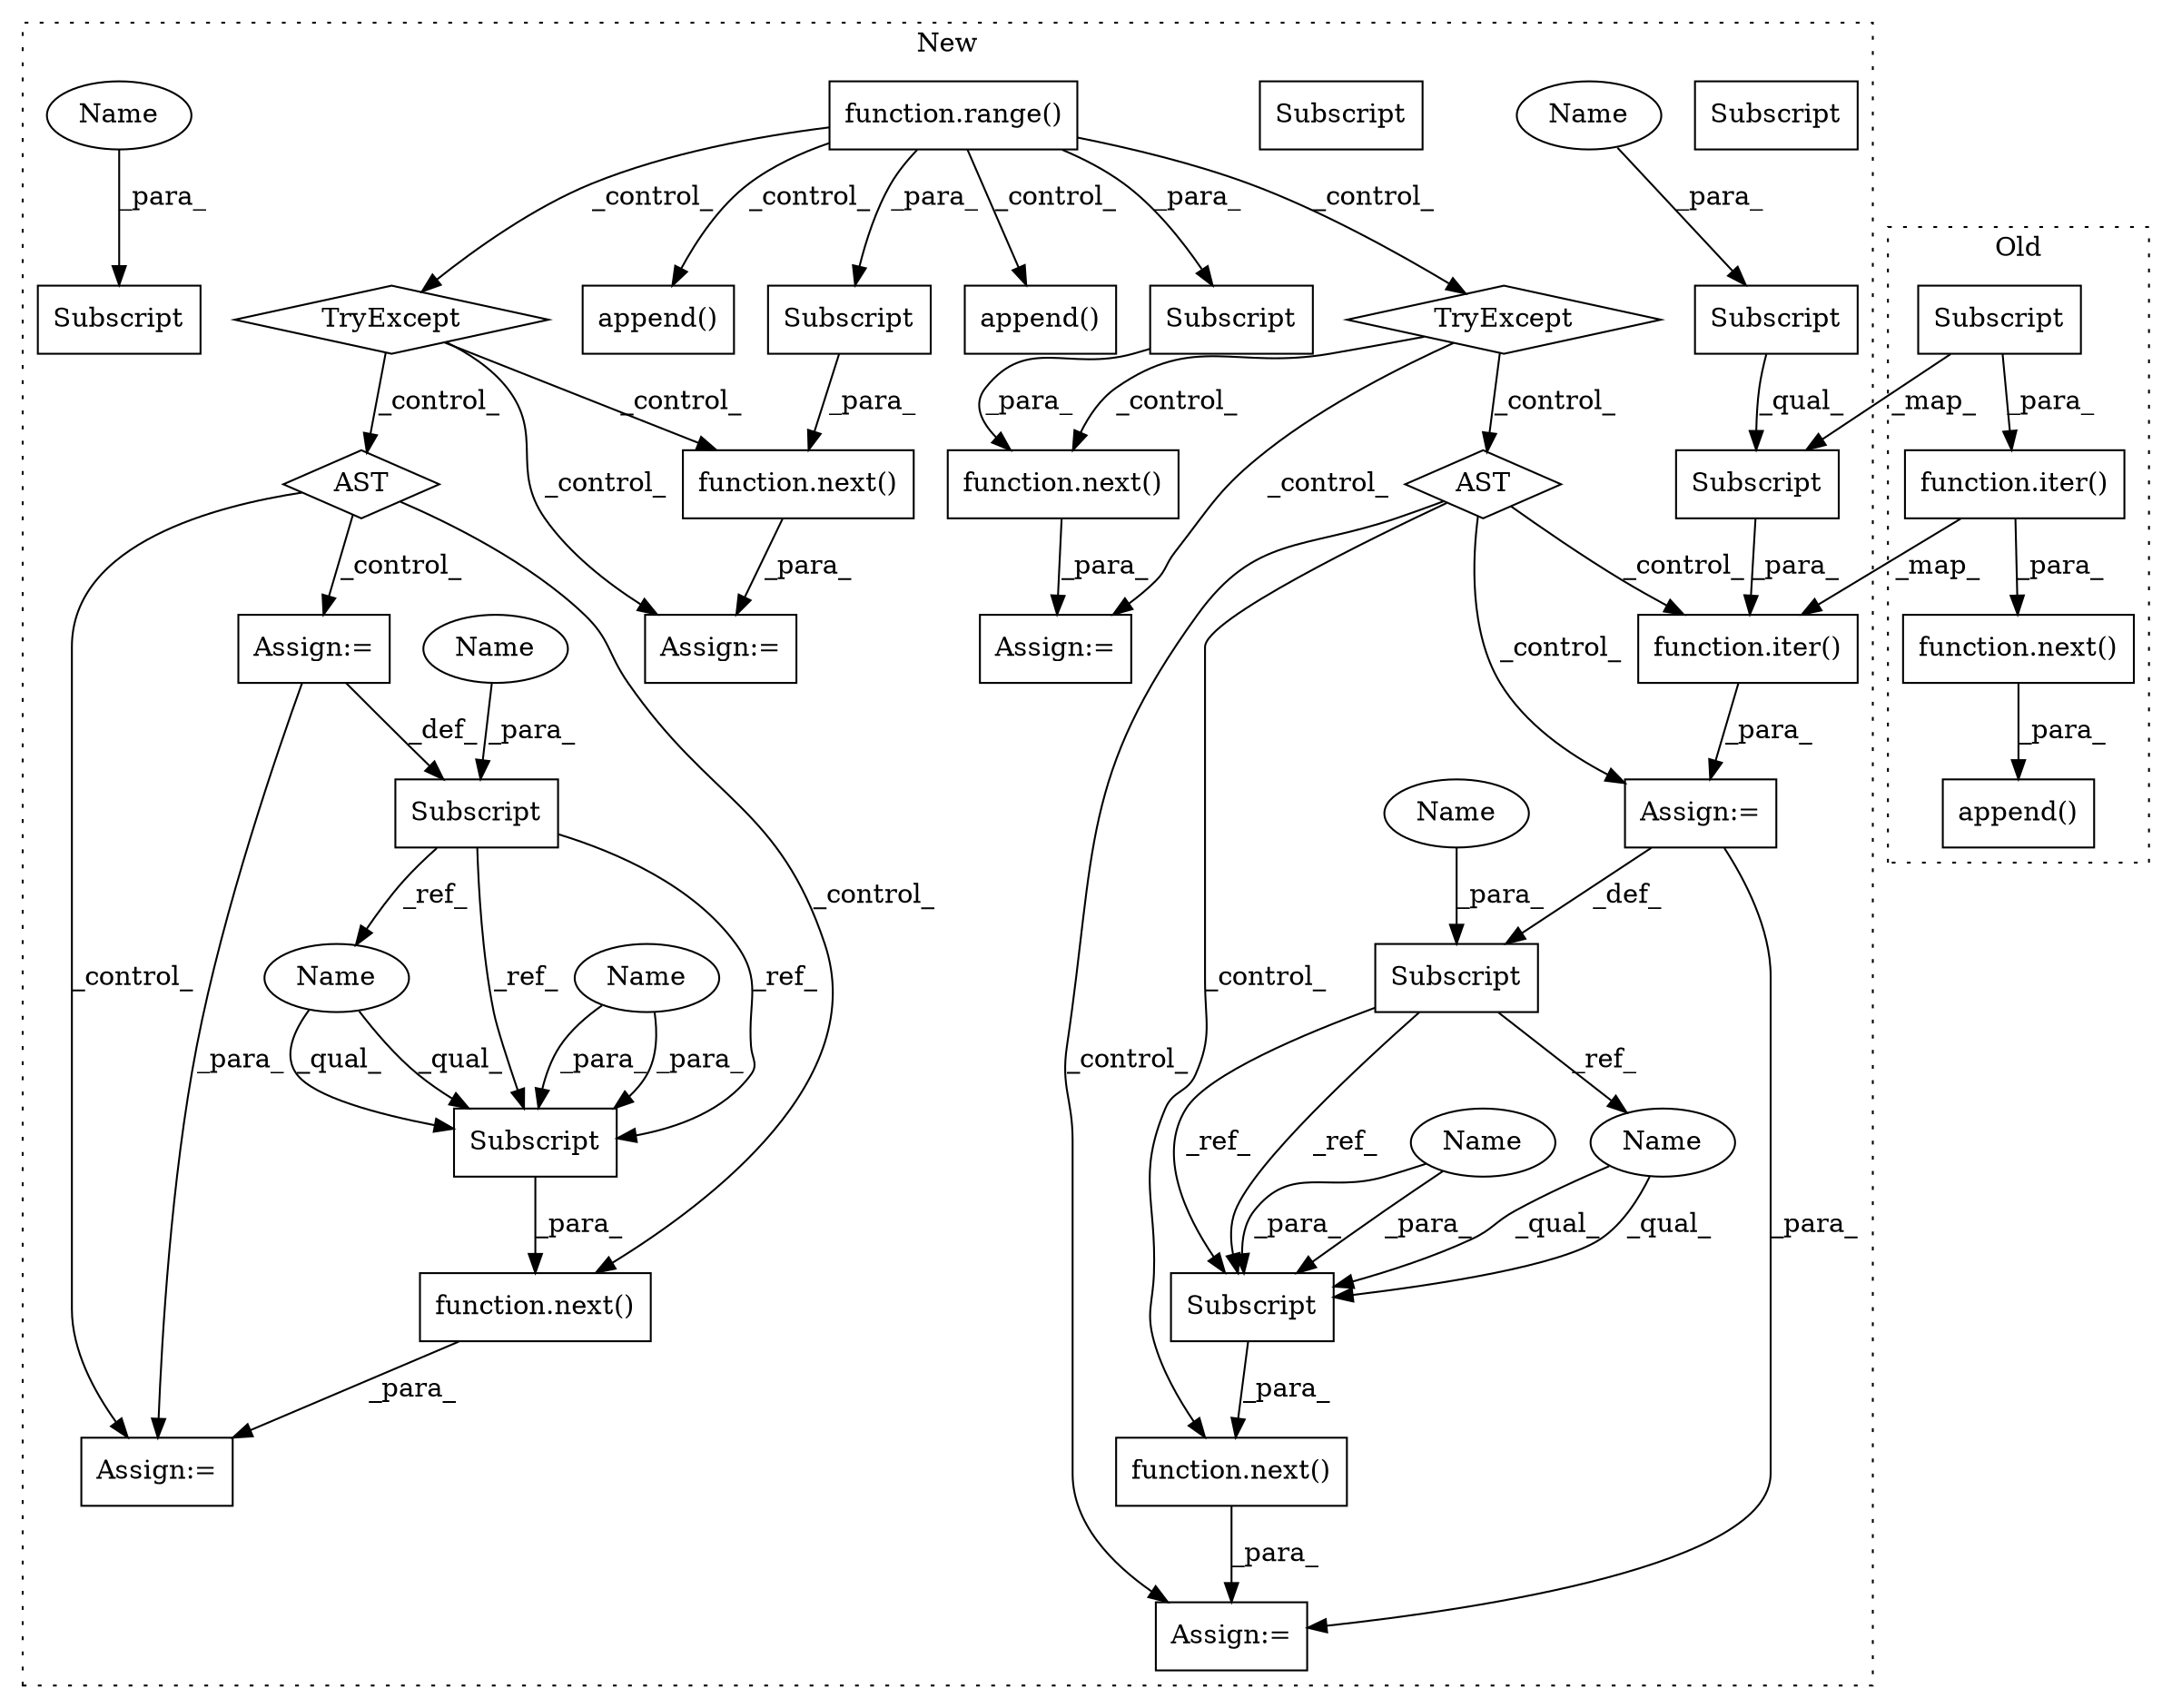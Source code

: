 digraph G {
subgraph cluster0 {
1 [label="append()" a="75" s="5184,5247" l="30,1" shape="box"];
5 [label="function.iter()" a="75" s="5219,5245" l="5,1" shape="box"];
6 [label="Subscript" a="63" s="5224,0" l="21,0" shape="box"];
24 [label="function.next()" a="75" s="5214,5246" l="5,1" shape="box"];
label = "Old";
style="dotted";
}
subgraph cluster1 {
2 [label="function.next()" a="75" s="5844,5873" l="5,1" shape="box"];
3 [label="Assign:=" a="68" s="5841" l="3" shape="box"];
4 [label="function.iter()" a="75" s="5761,5807" l="5,1" shape="box"];
7 [label="Subscript" a="63" s="5766,0" l="41,0" shape="box"];
8 [label="AST" a="2" s="5692,0" l="7,0" shape="diamond"];
9 [label="Subscript" a="63" s="5849,0" l="24,0" shape="box"];
10 [label="Subscript" a="63" s="5734,0" l="24,0" shape="box"];
11 [label="function.range()" a="75" s="5245,5279" l="6,1" shape="box"];
12 [label="Subscript" a="63" s="5766,0" l="33,0" shape="box"];
13 [label="AST" a="2" s="5403,0" l="7,0" shape="diamond"];
14 [label="Subscript" a="63" s="5445,0" l="24,0" shape="box"];
15 [label="append()" a="75" s="5957,5999" l="30,1" shape="box"];
16 [label="Subscript" a="63" s="5361,0" l="24,0" shape="box"];
17 [label="append()" a="75" s="5894,5939" l="32,1" shape="box"];
18 [label="Subscript" a="63" s="5650,0" l="24,0" shape="box"];
19 [label="TryExcept" a="71" s="5315" l="25" shape="diamond"];
20 [label="Subscript" a="63" s="5562,0" l="24,0" shape="box"];
21 [label="TryExcept" a="71" s="5605" l="25" shape="diamond"];
22 [label="Subscript" a="63" s="5477,0" l="33,0" shape="box"];
23 [label="function.next()" a="75" s="5557,5586" l="5,1" shape="box"];
25 [label="Assign:=" a="68" s="5642" l="3" shape="box"];
26 [label="function.next()" a="75" s="5645,5674" l="5,1" shape="box"];
27 [label="Assign:=" a="68" s="5353" l="3" shape="box"];
28 [label="function.next()" a="75" s="5356,5385" l="5,1" shape="box"];
29 [label="Assign:=" a="68" s="5554" l="3" shape="box"];
30 [label="Assign:=" a="68" s="5469" l="3" shape="box"];
31 [label="Assign:=" a="68" s="5758" l="3" shape="box"];
32 [label="Name" a="87" s="5562" l="14" shape="ellipse"];
33 [label="Subscript" a="63" s="5562,0" l="24,0" shape="box"];
34 [label="Name" a="87" s="5460" l="8" shape="ellipse"];
35 [label="Name" a="87" s="5864" l="8" shape="ellipse"];
36 [label="Name" a="87" s="5790" l="8" shape="ellipse"];
37 [label="Name" a="87" s="5501" l="8" shape="ellipse"];
38 [label="Name" a="87" s="5749" l="8" shape="ellipse"];
39 [label="Name" a="87" s="5577" l="8" shape="ellipse"];
40 [label="Name" a="87" s="5849" l="14" shape="ellipse"];
41 [label="Subscript" a="63" s="5849,0" l="24,0" shape="box"];
label = "New";
style="dotted";
}
2 -> 3 [label="_para_"];
4 -> 31 [label="_para_"];
5 -> 4 [label="_map_"];
5 -> 24 [label="_para_"];
6 -> 5 [label="_para_"];
6 -> 7 [label="_map_"];
7 -> 4 [label="_para_"];
8 -> 4 [label="_control_"];
8 -> 31 [label="_control_"];
8 -> 3 [label="_control_"];
8 -> 2 [label="_control_"];
10 -> 41 [label="_ref_"];
10 -> 41 [label="_ref_"];
10 -> 40 [label="_ref_"];
11 -> 18 [label="_para_"];
11 -> 15 [label="_control_"];
11 -> 21 [label="_control_"];
11 -> 19 [label="_control_"];
11 -> 17 [label="_control_"];
11 -> 16 [label="_para_"];
12 -> 7 [label="_qual_"];
13 -> 30 [label="_control_"];
13 -> 23 [label="_control_"];
13 -> 29 [label="_control_"];
14 -> 33 [label="_ref_"];
14 -> 32 [label="_ref_"];
14 -> 33 [label="_ref_"];
16 -> 28 [label="_para_"];
18 -> 26 [label="_para_"];
19 -> 27 [label="_control_"];
19 -> 13 [label="_control_"];
19 -> 28 [label="_control_"];
21 -> 25 [label="_control_"];
21 -> 8 [label="_control_"];
21 -> 26 [label="_control_"];
23 -> 29 [label="_para_"];
24 -> 1 [label="_para_"];
26 -> 25 [label="_para_"];
28 -> 27 [label="_para_"];
30 -> 29 [label="_para_"];
30 -> 14 [label="_def_"];
31 -> 10 [label="_def_"];
31 -> 3 [label="_para_"];
32 -> 33 [label="_qual_"];
32 -> 33 [label="_qual_"];
33 -> 23 [label="_para_"];
34 -> 14 [label="_para_"];
35 -> 41 [label="_para_"];
35 -> 41 [label="_para_"];
36 -> 12 [label="_para_"];
37 -> 22 [label="_para_"];
38 -> 10 [label="_para_"];
39 -> 33 [label="_para_"];
39 -> 33 [label="_para_"];
40 -> 41 [label="_qual_"];
40 -> 41 [label="_qual_"];
41 -> 2 [label="_para_"];
}
